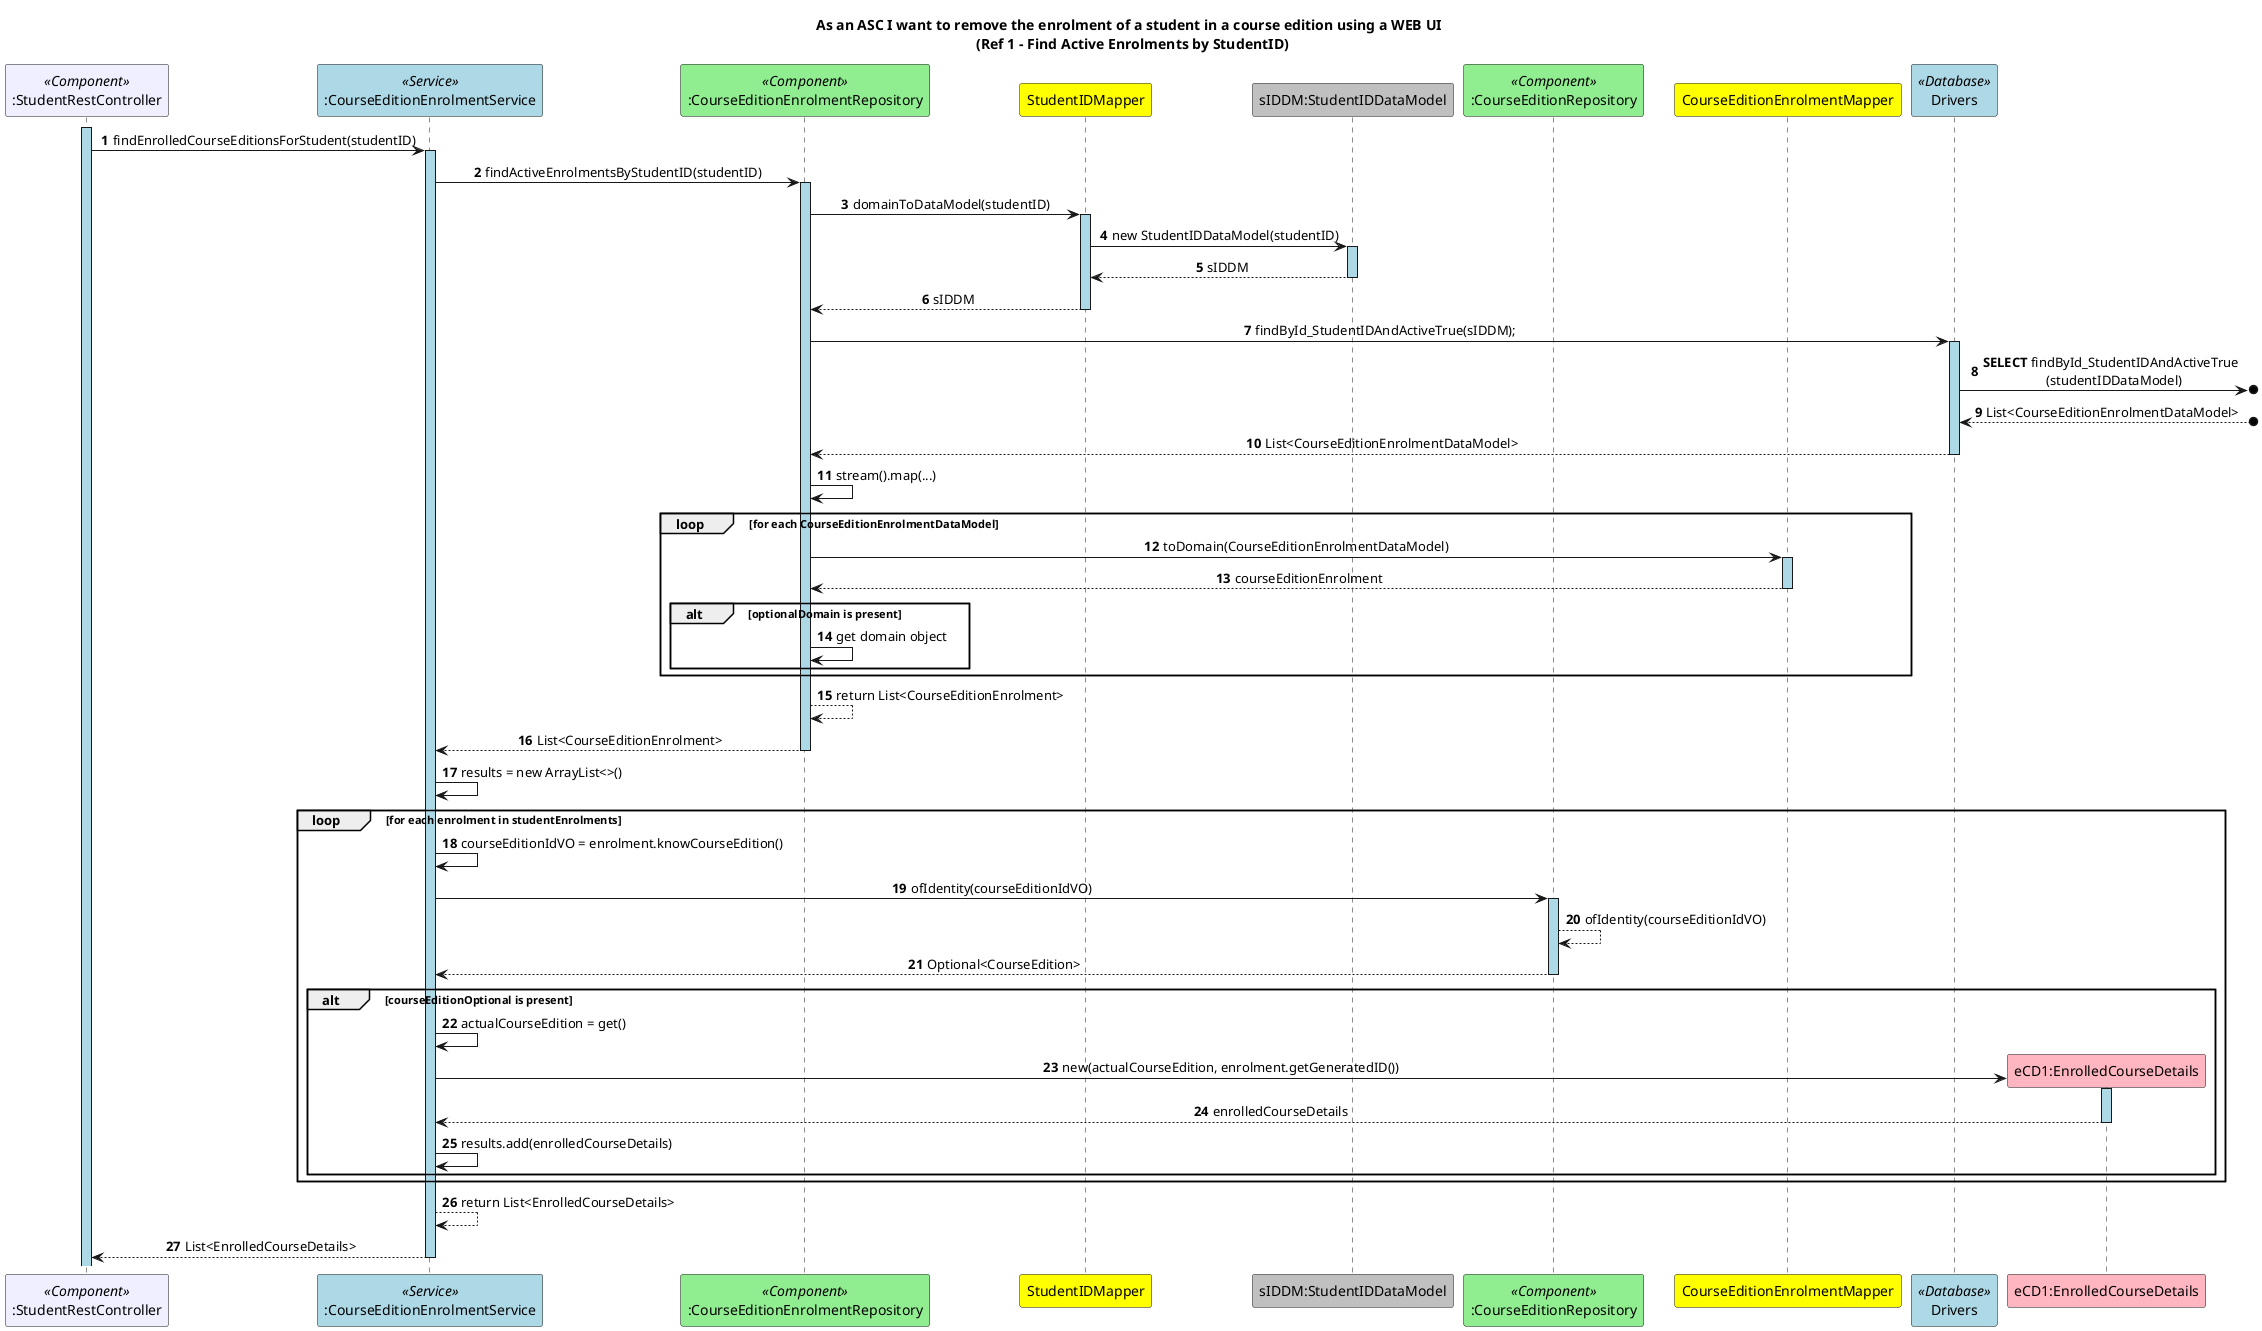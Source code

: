 @startuml
autonumber

skinparam sequenceMessageAlign center
skinparam sequenceLifeLineBackgroundColor lightblue

title As an ASC I want to remove the enrolment of a student in a course edition using a WEB UI \n (Ref 1 - Find Active Enrolments by StudentID)

participant ":StudentRestController" as Controller <<Component>> #motivation
participant ":CourseEditionEnrolmentService" as Service <<Service>> #lightblue
participant ":CourseEditionEnrolmentRepository" as CEER <<Component>> #lightgreen
participant "StudentIDMapper" as SIDM #yellow
participant "sIDDM:StudentIDDataModel" as SIDDM #silver
participant ":CourseEditionRepository" as CER <<Component>> #lightgreen
participant "CourseEditionEnrolmentMapper" as CEEM #yellow
participant "Drivers" as D <<Database>> #lightblue
participant "eCD1:EnrolledCourseDetails" as ECD #lightpink

activate Controller
Controller -> Service ++: findEnrolledCourseEditionsForStudent(studentID)
Service -> CEER ++: findActiveEnrolmentsByStudentID(studentID)
CEER -> SIDM ++: domainToDataModel(studentID)
SIDM -> SIDDM ++: new StudentIDDataModel(studentID)
SIDDM --> SIDM --: sIDDM
SIDM --> CEER --: sIDDM
CEER -> D ++: findById_StudentIDAndActiveTrue(sIDDM);
D ->o] : **SELECT** findById_StudentIDAndActiveTrue \n (studentIDDataModel)
D <--o] : List<CourseEditionEnrolmentDataModel>
D --> CEER --: List<CourseEditionEnrolmentDataModel>

CEER -> CEER : stream().map(...)
loop for each CourseEditionEnrolmentDataModel
    CEER -> CEEM ++: toDomain(CourseEditionEnrolmentDataModel)
    CEEM --> CEER --: courseEditionEnrolment
    alt optionalDomain is present
        CEER -> CEER : get domain object
    end
end
CEER --> CEER : return List<CourseEditionEnrolment>
CEER --> Service --: List<CourseEditionEnrolment>
deactivate CEER

Service -> Service : results = new ArrayList<>()
loop for each enrolment in studentEnrolments
    Service -> Service : courseEditionIdVO = enrolment.knowCourseEdition()
    Service -> CER ++ : ofIdentity(courseEditionIdVO)
    CER --> CER : ofIdentity(courseEditionIdVO)
    CER --> Service --: Optional<CourseEdition>

    alt courseEditionOptional is present
        Service -> Service : actualCourseEdition = get()
        Service -> ECD** : new(actualCourseEdition, enrolment.getGeneratedID())
                activate ECD
        ECD --> Service --: enrolledCourseDetails
                deactivate ECD
        Service -> Service : results.add(enrolledCourseDetails)
    end
end
Service --> Service : return List<EnrolledCourseDetails>
Service --> Controller -- : List<EnrolledCourseDetails>
@enduml